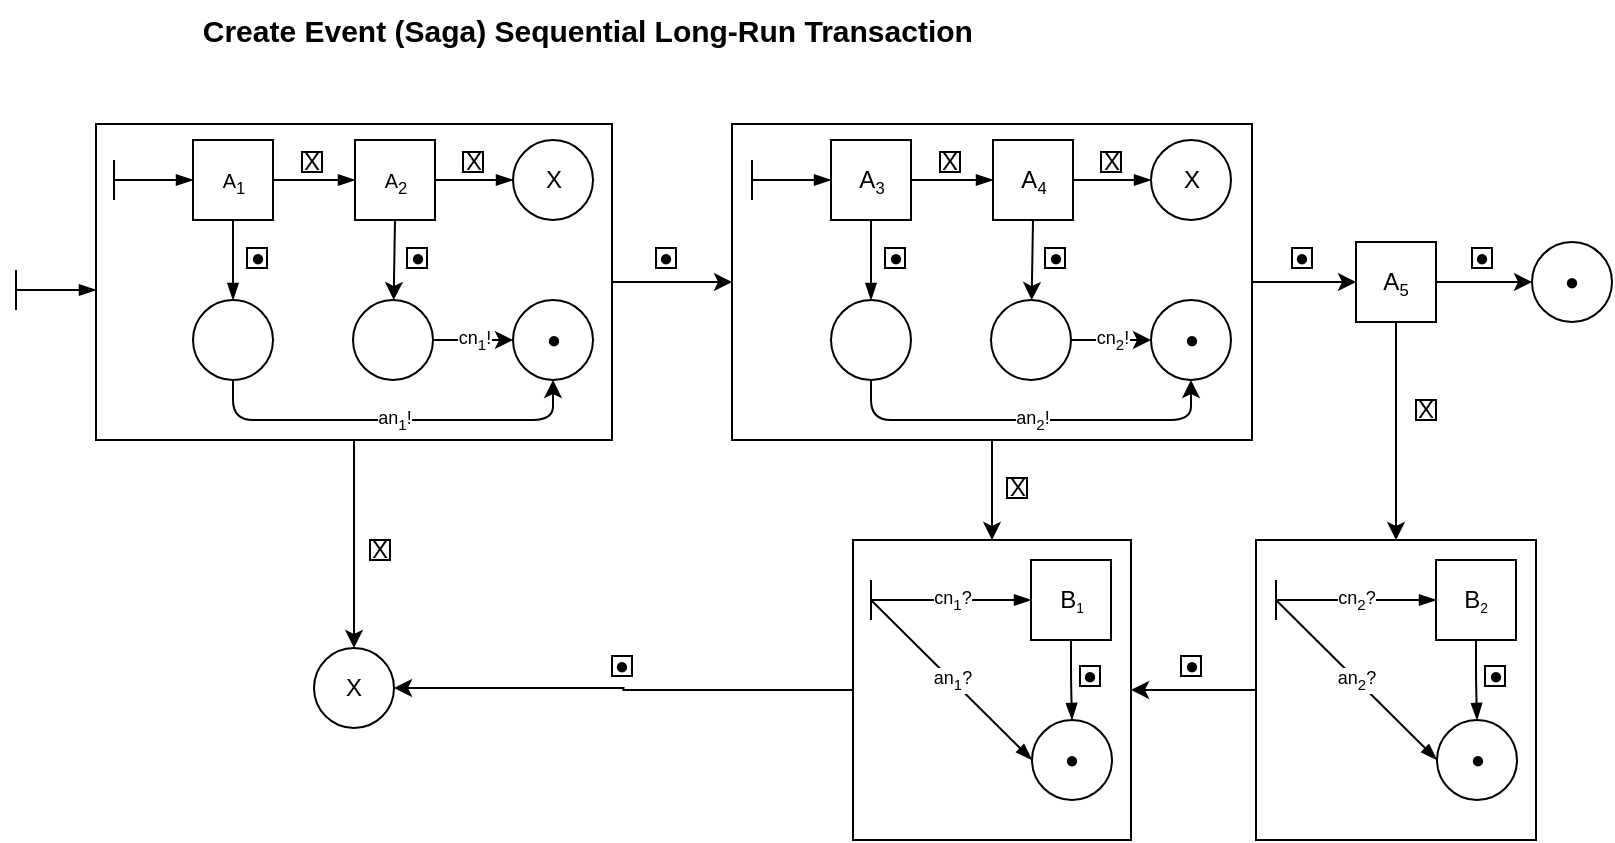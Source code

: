 <mxfile version="18.0.6" type="device"><diagram id="79UWGYdbHBRMhPzQiz5g" name="LRT Automata"><mxGraphModel dx="1564" dy="1618" grid="1" gridSize="10" guides="1" tooltips="1" connect="1" arrows="1" fold="1" page="1" pageScale="1" pageWidth="1169" pageHeight="827" math="0" shadow="0"><root><mxCell id="0"/><mxCell id="1" parent="0"/><mxCell id="L6-BmtZvnSGzKssLbiNX-24" value="" style="edgeStyle=orthogonalEdgeStyle;rounded=0;orthogonalLoop=1;jettySize=auto;html=1;" edge="1" parent="1" source="L6-BmtZvnSGzKssLbiNX-3" target="L6-BmtZvnSGzKssLbiNX-9"><mxGeometry relative="1" as="geometry"><mxPoint x="410.5" y="355.0" as="targetPoint"/></mxGeometry></mxCell><mxCell id="L6-BmtZvnSGzKssLbiNX-3" value="" style="rounded=0;whiteSpace=wrap;html=1;fillColor=none;" vertex="1" parent="1"><mxGeometry x="490.5" y="280" width="139" height="150" as="geometry"/></mxCell><mxCell id="L6-BmtZvnSGzKssLbiNX-20" value="" style="edgeStyle=orthogonalEdgeStyle;rounded=0;orthogonalLoop=1;jettySize=auto;html=1;entryX=1;entryY=0.5;entryDx=0;entryDy=0;" edge="1" parent="1" source="L6-BmtZvnSGzKssLbiNX-4" target="L6-BmtZvnSGzKssLbiNX-3"><mxGeometry relative="1" as="geometry"/></mxCell><mxCell id="L6-BmtZvnSGzKssLbiNX-4" value="" style="rounded=0;whiteSpace=wrap;html=1;fillColor=none;" vertex="1" parent="1"><mxGeometry x="692" y="280" width="140" height="150" as="geometry"/></mxCell><mxCell id="L6-BmtZvnSGzKssLbiNX-13" value="" style="edgeStyle=orthogonalEdgeStyle;rounded=0;orthogonalLoop=1;jettySize=auto;html=1;" edge="1" parent="1" source="L6-BmtZvnSGzKssLbiNX-2" target="L6-BmtZvnSGzKssLbiNX-12"><mxGeometry relative="1" as="geometry"/></mxCell><mxCell id="L6-BmtZvnSGzKssLbiNX-19" value="" style="edgeStyle=orthogonalEdgeStyle;rounded=0;orthogonalLoop=1;jettySize=auto;html=1;" edge="1" parent="1" source="L6-BmtZvnSGzKssLbiNX-2" target="L6-BmtZvnSGzKssLbiNX-3"><mxGeometry relative="1" as="geometry"/></mxCell><mxCell id="L6-BmtZvnSGzKssLbiNX-2" value="" style="rounded=0;whiteSpace=wrap;html=1;fillColor=none;" vertex="1" parent="1"><mxGeometry x="430" y="72" width="260" height="158" as="geometry"/></mxCell><mxCell id="WHNOzma3UWovvLDVg6dH-13" value="&lt;span style=&quot;&quot;&gt;●&lt;/span&gt;" style="ellipse;whiteSpace=wrap;html=1;aspect=fixed;" parent="1" vertex="1"><mxGeometry x="830" y="131" width="40" height="40" as="geometry"/></mxCell><mxCell id="WHNOzma3UWovvLDVg6dH-97" value="Create Event (Saga) Sequential Long-Run Transaction&amp;nbsp;" style="text;html=1;strokeColor=none;fillColor=none;align=center;verticalAlign=middle;whiteSpace=wrap;rounded=0;fontSize=15;fontStyle=1" parent="1" vertex="1"><mxGeometry x="120" y="10" width="480" height="30" as="geometry"/></mxCell><mxCell id="WHNOzma3UWovvLDVg6dH-58" value="B&lt;span style=&quot;font-size: 8.333px;&quot;&gt;&lt;sub&gt;1&lt;/sub&gt;&lt;/span&gt;" style="whiteSpace=wrap;html=1;aspect=fixed;" parent="1" vertex="1"><mxGeometry x="579.5" y="290" width="40" height="40" as="geometry"/></mxCell><mxCell id="WHNOzma3UWovvLDVg6dH-61" value="●" style="ellipse;whiteSpace=wrap;html=1;aspect=fixed;" parent="1" vertex="1"><mxGeometry x="580" y="370" width="40" height="40" as="geometry"/></mxCell><mxCell id="WHNOzma3UWovvLDVg6dH-62" value="" style="edgeStyle=orthogonalEdgeStyle;rounded=1;orthogonalLoop=1;jettySize=auto;html=1;fontSize=9;endArrow=blockThin;endFill=1;" parent="1" source="WHNOzma3UWovvLDVg6dH-58" target="WHNOzma3UWovvLDVg6dH-61" edge="1"><mxGeometry relative="1" as="geometry"/></mxCell><mxCell id="WHNOzma3UWovvLDVg6dH-63" value="●" style="whiteSpace=wrap;html=1;aspect=fixed;" parent="1" vertex="1"><mxGeometry x="604" y="343" width="10" height="10" as="geometry"/></mxCell><mxCell id="WHNOzma3UWovvLDVg6dH-90" value="B&lt;span style=&quot;font-size: 8.333px;&quot;&gt;&lt;sub&gt;2&lt;/sub&gt;&lt;/span&gt;" style="whiteSpace=wrap;html=1;aspect=fixed;" parent="1" vertex="1"><mxGeometry x="782" y="290" width="40" height="40" as="geometry"/></mxCell><mxCell id="WHNOzma3UWovvLDVg6dH-93" value="●" style="ellipse;whiteSpace=wrap;html=1;aspect=fixed;" parent="1" vertex="1"><mxGeometry x="782.5" y="370" width="40" height="40" as="geometry"/></mxCell><mxCell id="WHNOzma3UWovvLDVg6dH-94" value="" style="edgeStyle=orthogonalEdgeStyle;rounded=1;orthogonalLoop=1;jettySize=auto;html=1;fontSize=9;endArrow=blockThin;endFill=1;" parent="1" source="WHNOzma3UWovvLDVg6dH-90" target="WHNOzma3UWovvLDVg6dH-93" edge="1"><mxGeometry relative="1" as="geometry"/></mxCell><mxCell id="WHNOzma3UWovvLDVg6dH-95" value="●" style="whiteSpace=wrap;html=1;aspect=fixed;" parent="1" vertex="1"><mxGeometry x="806.5" y="343" width="10" height="10" as="geometry"/></mxCell><mxCell id="L6-BmtZvnSGzKssLbiNX-7" value="" style="edgeStyle=orthogonalEdgeStyle;rounded=0;orthogonalLoop=1;jettySize=auto;html=1;" edge="1" parent="1" source="L6-BmtZvnSGzKssLbiNX-1" target="L6-BmtZvnSGzKssLbiNX-2"><mxGeometry relative="1" as="geometry"/></mxCell><mxCell id="L6-BmtZvnSGzKssLbiNX-10" value="" style="edgeStyle=orthogonalEdgeStyle;rounded=0;orthogonalLoop=1;jettySize=auto;html=1;" edge="1" parent="1" source="L6-BmtZvnSGzKssLbiNX-1" target="L6-BmtZvnSGzKssLbiNX-9"><mxGeometry relative="1" as="geometry"/></mxCell><mxCell id="L6-BmtZvnSGzKssLbiNX-1" value="" style="rounded=0;whiteSpace=wrap;html=1;fillColor=none;" vertex="1" parent="1"><mxGeometry x="112" y="72" width="258" height="158" as="geometry"/></mxCell><mxCell id="WHNOzma3UWovvLDVg6dH-21" value="&lt;span style=&quot;font-size: 10px;&quot;&gt;A&lt;/span&gt;&lt;span style=&quot;font-size: 10px;&quot;&gt;&lt;sub&gt;1&lt;/sub&gt;&lt;/span&gt;" style="whiteSpace=wrap;html=1;aspect=fixed;" parent="1" vertex="1"><mxGeometry x="160.5" y="80" width="40" height="40" as="geometry"/></mxCell><mxCell id="WHNOzma3UWovvLDVg6dH-22" value="&lt;span style=&quot;font-size: 10px;&quot;&gt;A&lt;/span&gt;&lt;span style=&quot;font-size: 10px;&quot;&gt;&lt;sub&gt;2&lt;/sub&gt;&lt;/span&gt;" style="whiteSpace=wrap;html=1;aspect=fixed;" parent="1" vertex="1"><mxGeometry x="241.5" y="80" width="40" height="40" as="geometry"/></mxCell><mxCell id="WHNOzma3UWovvLDVg6dH-31" value="X" style="ellipse;whiteSpace=wrap;html=1;aspect=fixed;" parent="1" vertex="1"><mxGeometry x="320.5" y="80" width="40" height="40" as="geometry"/></mxCell><mxCell id="WHNOzma3UWovvLDVg6dH-32" value="" style="endArrow=blockThin;html=1;rounded=0;entryX=0;entryY=0.5;entryDx=0;entryDy=0;endFill=1;exitX=1;exitY=0.5;exitDx=0;exitDy=0;" parent="1" source="WHNOzma3UWovvLDVg6dH-21" target="WHNOzma3UWovvLDVg6dH-22" edge="1"><mxGeometry width="50" height="50" relative="1" as="geometry"><mxPoint x="230.5" y="140" as="sourcePoint"/><mxPoint x="160.5" y="100" as="targetPoint"/></mxGeometry></mxCell><mxCell id="WHNOzma3UWovvLDVg6dH-33" value="X" style="whiteSpace=wrap;html=1;aspect=fixed;" parent="1" vertex="1"><mxGeometry x="215" y="86" width="10" height="10" as="geometry"/></mxCell><mxCell id="WHNOzma3UWovvLDVg6dH-34" value="●" style="ellipse;whiteSpace=wrap;html=1;aspect=fixed;" parent="1" vertex="1"><mxGeometry x="320.5" y="160" width="40" height="40" as="geometry"/></mxCell><mxCell id="WHNOzma3UWovvLDVg6dH-35" value="" style="endArrow=blockThin;html=1;rounded=0;entryX=0.5;entryY=0;entryDx=0;entryDy=0;endFill=1;" parent="1" target="WHNOzma3UWovvLDVg6dH-40" edge="1"><mxGeometry width="50" height="50" relative="1" as="geometry"><mxPoint x="180.5" y="120" as="sourcePoint"/><mxPoint x="160.5" y="100" as="targetPoint"/></mxGeometry></mxCell><mxCell id="WHNOzma3UWovvLDVg6dH-36" value="●" style="whiteSpace=wrap;html=1;aspect=fixed;" parent="1" vertex="1"><mxGeometry x="187.5" y="134" width="10" height="10" as="geometry"/></mxCell><mxCell id="WHNOzma3UWovvLDVg6dH-39" value="X" style="whiteSpace=wrap;html=1;aspect=fixed;" parent="1" vertex="1"><mxGeometry x="295.5" y="86" width="10" height="10" as="geometry"/></mxCell><mxCell id="WHNOzma3UWovvLDVg6dH-40" value="" style="ellipse;whiteSpace=wrap;html=1;aspect=fixed;" parent="1" vertex="1"><mxGeometry x="160.5" y="160" width="40" height="40" as="geometry"/></mxCell><mxCell id="WHNOzma3UWovvLDVg6dH-41" value="" style="endArrow=blockThin;html=1;rounded=0;entryX=0;entryY=0.5;entryDx=0;entryDy=0;endFill=1;exitX=1;exitY=0.5;exitDx=0;exitDy=0;" parent="1" source="WHNOzma3UWovvLDVg6dH-22" target="WHNOzma3UWovvLDVg6dH-31" edge="1"><mxGeometry width="50" height="50" relative="1" as="geometry"><mxPoint x="230.5" y="140" as="sourcePoint"/><mxPoint x="160.5" y="100" as="targetPoint"/></mxGeometry></mxCell><mxCell id="WHNOzma3UWovvLDVg6dH-42" value="●" style="whiteSpace=wrap;html=1;aspect=fixed;" parent="1" vertex="1"><mxGeometry x="267.5" y="134" width="10" height="10" as="geometry"/></mxCell><mxCell id="WHNOzma3UWovvLDVg6dH-43" value="cn&lt;sub&gt;1&lt;/sub&gt;!" style="endArrow=classic;html=1;rounded=0;exitX=1;exitY=0.5;exitDx=0;exitDy=0;entryX=0;entryY=0.5;entryDx=0;entryDy=0;startArrow=none;fontSize=9;" parent="1" source="WHNOzma3UWovvLDVg6dH-37" target="WHNOzma3UWovvLDVg6dH-34" edge="1"><mxGeometry width="50" height="50" relative="1" as="geometry"><mxPoint x="300.5" y="160" as="sourcePoint"/><mxPoint x="350.5" y="110" as="targetPoint"/></mxGeometry></mxCell><mxCell id="WHNOzma3UWovvLDVg6dH-45" value="" style="endArrow=blockThin;html=1;rounded=0;endFill=1;" parent="1" target="WHNOzma3UWovvLDVg6dH-21" edge="1"><mxGeometry width="50" height="50" relative="1" as="geometry"><mxPoint x="121" y="100" as="sourcePoint"/><mxPoint x="161" y="100" as="targetPoint"/></mxGeometry></mxCell><mxCell id="WHNOzma3UWovvLDVg6dH-46" value="" style="endArrow=none;html=1;rounded=0;" parent="1" edge="1"><mxGeometry width="50" height="50" relative="1" as="geometry"><mxPoint x="121" y="110" as="sourcePoint"/><mxPoint x="121" y="90" as="targetPoint"/></mxGeometry></mxCell><mxCell id="WHNOzma3UWovvLDVg6dH-37" value="" style="ellipse;whiteSpace=wrap;html=1;aspect=fixed;" parent="1" vertex="1"><mxGeometry x="240.5" y="160" width="40" height="40" as="geometry"/></mxCell><mxCell id="WHNOzma3UWovvLDVg6dH-49" value="" style="endArrow=classic;html=1;rounded=0;startArrow=none;exitX=0.5;exitY=1;exitDx=0;exitDy=0;" parent="1" source="WHNOzma3UWovvLDVg6dH-22" target="WHNOzma3UWovvLDVg6dH-37" edge="1"><mxGeometry width="50" height="50" relative="1" as="geometry"><mxPoint x="270.5" y="140" as="sourcePoint"/><mxPoint x="350.5" y="110" as="targetPoint"/></mxGeometry></mxCell><mxCell id="WHNOzma3UWovvLDVg6dH-50" value="an&lt;sub&gt;1&lt;/sub&gt;!" style="endArrow=classic;html=1;rounded=1;exitX=0.5;exitY=1;exitDx=0;exitDy=0;entryX=0.5;entryY=1;entryDx=0;entryDy=0;startArrow=none;fontSize=9;" parent="1" source="WHNOzma3UWovvLDVg6dH-40" target="WHNOzma3UWovvLDVg6dH-34" edge="1"><mxGeometry width="50" height="50" relative="1" as="geometry"><mxPoint x="300.5" y="160" as="sourcePoint"/><mxPoint x="350.5" y="110" as="targetPoint"/><Array as="points"><mxPoint x="180.5" y="220"/><mxPoint x="260.5" y="220"/><mxPoint x="340.5" y="220"/></Array></mxGeometry></mxCell><mxCell id="L6-BmtZvnSGzKssLbiNX-5" value="" style="endArrow=blockThin;html=1;rounded=0;entryX=0;entryY=0.5;entryDx=0;entryDy=0;endFill=1;" edge="1" parent="1"><mxGeometry width="50" height="50" relative="1" as="geometry"><mxPoint x="72" y="155" as="sourcePoint"/><mxPoint x="112" y="155" as="targetPoint"/></mxGeometry></mxCell><mxCell id="L6-BmtZvnSGzKssLbiNX-6" value="" style="endArrow=none;html=1;rounded=0;" edge="1" parent="1"><mxGeometry width="50" height="50" relative="1" as="geometry"><mxPoint x="72" y="165" as="sourcePoint"/><mxPoint x="72" y="145" as="targetPoint"/></mxGeometry></mxCell><mxCell id="L6-BmtZvnSGzKssLbiNX-8" value="●" style="whiteSpace=wrap;html=1;aspect=fixed;" vertex="1" parent="1"><mxGeometry x="392" y="134" width="10" height="10" as="geometry"/></mxCell><mxCell id="L6-BmtZvnSGzKssLbiNX-9" value="X" style="ellipse;whiteSpace=wrap;html=1;aspect=fixed;" vertex="1" parent="1"><mxGeometry x="221" y="334" width="40" height="40" as="geometry"/></mxCell><mxCell id="L6-BmtZvnSGzKssLbiNX-11" value="X" style="whiteSpace=wrap;html=1;aspect=fixed;" vertex="1" parent="1"><mxGeometry x="249" y="280" width="10" height="10" as="geometry"/></mxCell><mxCell id="WHNOzma3UWovvLDVg6dH-69" value="A&lt;span style=&quot;font-size: 10px;&quot;&gt;&lt;sub&gt;3&lt;/sub&gt;&lt;/span&gt;" style="whiteSpace=wrap;html=1;aspect=fixed;" parent="1" vertex="1"><mxGeometry x="479.5" y="80" width="40" height="40" as="geometry"/></mxCell><mxCell id="WHNOzma3UWovvLDVg6dH-70" value="A&lt;span style=&quot;font-size: 10px;&quot;&gt;&lt;sub&gt;4&lt;/sub&gt;&lt;/span&gt;" style="whiteSpace=wrap;html=1;aspect=fixed;" parent="1" vertex="1"><mxGeometry x="560.5" y="80" width="40" height="40" as="geometry"/></mxCell><mxCell id="WHNOzma3UWovvLDVg6dH-71" value="X" style="ellipse;whiteSpace=wrap;html=1;aspect=fixed;" parent="1" vertex="1"><mxGeometry x="639.5" y="80" width="40" height="40" as="geometry"/></mxCell><mxCell id="WHNOzma3UWovvLDVg6dH-72" value="" style="endArrow=blockThin;html=1;rounded=0;entryX=0;entryY=0.5;entryDx=0;entryDy=0;endFill=1;exitX=1;exitY=0.5;exitDx=0;exitDy=0;" parent="1" source="WHNOzma3UWovvLDVg6dH-69" target="WHNOzma3UWovvLDVg6dH-70" edge="1"><mxGeometry width="50" height="50" relative="1" as="geometry"><mxPoint x="549.5" y="140" as="sourcePoint"/><mxPoint x="479.5" y="100" as="targetPoint"/></mxGeometry></mxCell><mxCell id="WHNOzma3UWovvLDVg6dH-73" value="X" style="whiteSpace=wrap;html=1;aspect=fixed;" parent="1" vertex="1"><mxGeometry x="534" y="86" width="10" height="10" as="geometry"/></mxCell><mxCell id="WHNOzma3UWovvLDVg6dH-74" value="●" style="ellipse;whiteSpace=wrap;html=1;aspect=fixed;" parent="1" vertex="1"><mxGeometry x="639.5" y="160" width="40" height="40" as="geometry"/></mxCell><mxCell id="WHNOzma3UWovvLDVg6dH-75" value="" style="endArrow=blockThin;html=1;rounded=0;entryX=0.5;entryY=0;entryDx=0;entryDy=0;endFill=1;" parent="1" target="WHNOzma3UWovvLDVg6dH-78" edge="1"><mxGeometry width="50" height="50" relative="1" as="geometry"><mxPoint x="499.5" y="120" as="sourcePoint"/><mxPoint x="479.5" y="100" as="targetPoint"/></mxGeometry></mxCell><mxCell id="WHNOzma3UWovvLDVg6dH-76" value="●" style="whiteSpace=wrap;html=1;aspect=fixed;" parent="1" vertex="1"><mxGeometry x="506.5" y="134" width="10" height="10" as="geometry"/></mxCell><mxCell id="WHNOzma3UWovvLDVg6dH-77" value="X" style="whiteSpace=wrap;html=1;aspect=fixed;" parent="1" vertex="1"><mxGeometry x="614.5" y="86" width="10" height="10" as="geometry"/></mxCell><mxCell id="WHNOzma3UWovvLDVg6dH-78" value="" style="ellipse;whiteSpace=wrap;html=1;aspect=fixed;" parent="1" vertex="1"><mxGeometry x="479.5" y="160" width="40" height="40" as="geometry"/></mxCell><mxCell id="WHNOzma3UWovvLDVg6dH-79" value="" style="endArrow=blockThin;html=1;rounded=0;entryX=0;entryY=0.5;entryDx=0;entryDy=0;endFill=1;exitX=1;exitY=0.5;exitDx=0;exitDy=0;" parent="1" source="WHNOzma3UWovvLDVg6dH-70" target="WHNOzma3UWovvLDVg6dH-71" edge="1"><mxGeometry width="50" height="50" relative="1" as="geometry"><mxPoint x="549.5" y="140" as="sourcePoint"/><mxPoint x="479.5" y="100" as="targetPoint"/></mxGeometry></mxCell><mxCell id="WHNOzma3UWovvLDVg6dH-80" value="●" style="whiteSpace=wrap;html=1;aspect=fixed;" parent="1" vertex="1"><mxGeometry x="586.5" y="134" width="10" height="10" as="geometry"/></mxCell><mxCell id="WHNOzma3UWovvLDVg6dH-81" value="cn&lt;sub&gt;2&lt;/sub&gt;!" style="endArrow=classic;html=1;rounded=0;exitX=1;exitY=0.5;exitDx=0;exitDy=0;entryX=0;entryY=0.5;entryDx=0;entryDy=0;startArrow=none;fontSize=9;" parent="1" source="WHNOzma3UWovvLDVg6dH-84" target="WHNOzma3UWovvLDVg6dH-74" edge="1"><mxGeometry width="50" height="50" relative="1" as="geometry"><mxPoint x="619.5" y="160" as="sourcePoint"/><mxPoint x="669.5" y="110" as="targetPoint"/></mxGeometry></mxCell><mxCell id="WHNOzma3UWovvLDVg6dH-82" value="" style="endArrow=blockThin;html=1;rounded=0;endFill=1;" parent="1" target="WHNOzma3UWovvLDVg6dH-69" edge="1"><mxGeometry width="50" height="50" relative="1" as="geometry"><mxPoint x="440" y="100" as="sourcePoint"/><mxPoint x="480" y="100" as="targetPoint"/></mxGeometry></mxCell><mxCell id="WHNOzma3UWovvLDVg6dH-83" value="" style="endArrow=none;html=1;rounded=0;" parent="1" edge="1"><mxGeometry width="50" height="50" relative="1" as="geometry"><mxPoint x="440" y="110" as="sourcePoint"/><mxPoint x="440" y="90.0" as="targetPoint"/></mxGeometry></mxCell><mxCell id="WHNOzma3UWovvLDVg6dH-84" value="" style="ellipse;whiteSpace=wrap;html=1;aspect=fixed;" parent="1" vertex="1"><mxGeometry x="559.5" y="160" width="40" height="40" as="geometry"/></mxCell><mxCell id="WHNOzma3UWovvLDVg6dH-85" value="" style="endArrow=classic;html=1;rounded=0;startArrow=none;exitX=0.5;exitY=1;exitDx=0;exitDy=0;" parent="1" source="WHNOzma3UWovvLDVg6dH-70" target="WHNOzma3UWovvLDVg6dH-84" edge="1"><mxGeometry width="50" height="50" relative="1" as="geometry"><mxPoint x="589.5" y="140" as="sourcePoint"/><mxPoint x="669.5" y="110" as="targetPoint"/></mxGeometry></mxCell><mxCell id="WHNOzma3UWovvLDVg6dH-86" value="an&lt;sub&gt;2&lt;/sub&gt;!" style="endArrow=classic;html=1;rounded=1;exitX=0.5;exitY=1;exitDx=0;exitDy=0;entryX=0.5;entryY=1;entryDx=0;entryDy=0;startArrow=none;fontSize=9;" parent="1" source="WHNOzma3UWovvLDVg6dH-78" target="WHNOzma3UWovvLDVg6dH-74" edge="1"><mxGeometry width="50" height="50" relative="1" as="geometry"><mxPoint x="619.5" y="160" as="sourcePoint"/><mxPoint x="669.5" y="110" as="targetPoint"/><Array as="points"><mxPoint x="499.5" y="220"/><mxPoint x="579.5" y="220"/><mxPoint x="659.5" y="220"/></Array></mxGeometry></mxCell><mxCell id="L6-BmtZvnSGzKssLbiNX-15" value="" style="edgeStyle=orthogonalEdgeStyle;rounded=0;orthogonalLoop=1;jettySize=auto;html=1;" edge="1" parent="1" source="L6-BmtZvnSGzKssLbiNX-12" target="WHNOzma3UWovvLDVg6dH-13"><mxGeometry relative="1" as="geometry"/></mxCell><mxCell id="L6-BmtZvnSGzKssLbiNX-17" value="" style="edgeStyle=orthogonalEdgeStyle;rounded=0;orthogonalLoop=1;jettySize=auto;html=1;" edge="1" parent="1" source="L6-BmtZvnSGzKssLbiNX-12" target="L6-BmtZvnSGzKssLbiNX-4"><mxGeometry relative="1" as="geometry"/></mxCell><mxCell id="L6-BmtZvnSGzKssLbiNX-12" value="A&lt;span style=&quot;font-size: 10px;&quot;&gt;&lt;sub&gt;5&lt;/sub&gt;&lt;/span&gt;" style="whiteSpace=wrap;html=1;aspect=fixed;" vertex="1" parent="1"><mxGeometry x="742" y="131" width="40" height="40" as="geometry"/></mxCell><mxCell id="L6-BmtZvnSGzKssLbiNX-14" value="●" style="whiteSpace=wrap;html=1;aspect=fixed;" vertex="1" parent="1"><mxGeometry x="710" y="134" width="10" height="10" as="geometry"/></mxCell><mxCell id="L6-BmtZvnSGzKssLbiNX-16" value="●" style="whiteSpace=wrap;html=1;aspect=fixed;" vertex="1" parent="1"><mxGeometry x="800" y="134" width="10" height="10" as="geometry"/></mxCell><mxCell id="L6-BmtZvnSGzKssLbiNX-18" value="X" style="whiteSpace=wrap;html=1;aspect=fixed;" vertex="1" parent="1"><mxGeometry x="772" y="210" width="10" height="10" as="geometry"/></mxCell><mxCell id="WHNOzma3UWovvLDVg6dH-91" value="cn&lt;sub&gt;2&lt;/sub&gt;?" style="endArrow=blockThin;html=1;rounded=0;endFill=1;fontSize=9;" parent="1" target="WHNOzma3UWovvLDVg6dH-90" edge="1"><mxGeometry width="50" height="50" relative="1" as="geometry"><mxPoint x="702" y="310" as="sourcePoint"/><mxPoint x="742" y="310" as="targetPoint"/></mxGeometry></mxCell><mxCell id="WHNOzma3UWovvLDVg6dH-92" value="" style="endArrow=none;html=1;rounded=0;" parent="1" edge="1"><mxGeometry width="50" height="50" relative="1" as="geometry"><mxPoint x="702" y="320" as="sourcePoint"/><mxPoint x="702" y="300" as="targetPoint"/></mxGeometry></mxCell><mxCell id="WHNOzma3UWovvLDVg6dH-96" value="an&lt;sub&gt;2&lt;/sub&gt;?" style="endArrow=blockThin;html=1;rounded=0;endFill=1;entryX=0;entryY=0.5;entryDx=0;entryDy=0;fontSize=9;" parent="1" target="WHNOzma3UWovvLDVg6dH-93" edge="1"><mxGeometry width="50" height="50" relative="1" as="geometry"><mxPoint x="702" y="310" as="sourcePoint"/><mxPoint x="722" y="190" as="targetPoint"/></mxGeometry></mxCell><mxCell id="WHNOzma3UWovvLDVg6dH-59" value="cn&lt;sub&gt;1&lt;/sub&gt;?" style="endArrow=blockThin;html=1;rounded=0;endFill=1;fontSize=9;" parent="1" target="WHNOzma3UWovvLDVg6dH-58" edge="1"><mxGeometry width="50" height="50" relative="1" as="geometry"><mxPoint x="499.5" y="310" as="sourcePoint"/><mxPoint x="539.5" y="310" as="targetPoint"/></mxGeometry></mxCell><mxCell id="WHNOzma3UWovvLDVg6dH-60" value="" style="endArrow=none;html=1;rounded=0;" parent="1" edge="1"><mxGeometry width="50" height="50" relative="1" as="geometry"><mxPoint x="499.5" y="320" as="sourcePoint"/><mxPoint x="499.5" y="300" as="targetPoint"/></mxGeometry></mxCell><mxCell id="WHNOzma3UWovvLDVg6dH-65" value="an&lt;sub&gt;1&lt;/sub&gt;?" style="endArrow=blockThin;html=1;rounded=0;endFill=1;entryX=0;entryY=0.5;entryDx=0;entryDy=0;fontSize=9;" parent="1" target="WHNOzma3UWovvLDVg6dH-61" edge="1"><mxGeometry width="50" height="50" relative="1" as="geometry"><mxPoint x="499.5" y="310" as="sourcePoint"/><mxPoint x="519.5" y="190" as="targetPoint"/></mxGeometry></mxCell><mxCell id="L6-BmtZvnSGzKssLbiNX-21" value="X" style="whiteSpace=wrap;html=1;aspect=fixed;" vertex="1" parent="1"><mxGeometry x="567.5" y="249" width="10" height="10" as="geometry"/></mxCell><mxCell id="L6-BmtZvnSGzKssLbiNX-22" value="●" style="whiteSpace=wrap;html=1;aspect=fixed;" vertex="1" parent="1"><mxGeometry x="654.5" y="338" width="10" height="10" as="geometry"/></mxCell><mxCell id="L6-BmtZvnSGzKssLbiNX-25" value="●" style="whiteSpace=wrap;html=1;aspect=fixed;" vertex="1" parent="1"><mxGeometry x="370" y="338" width="10" height="10" as="geometry"/></mxCell></root></mxGraphModel></diagram></mxfile>